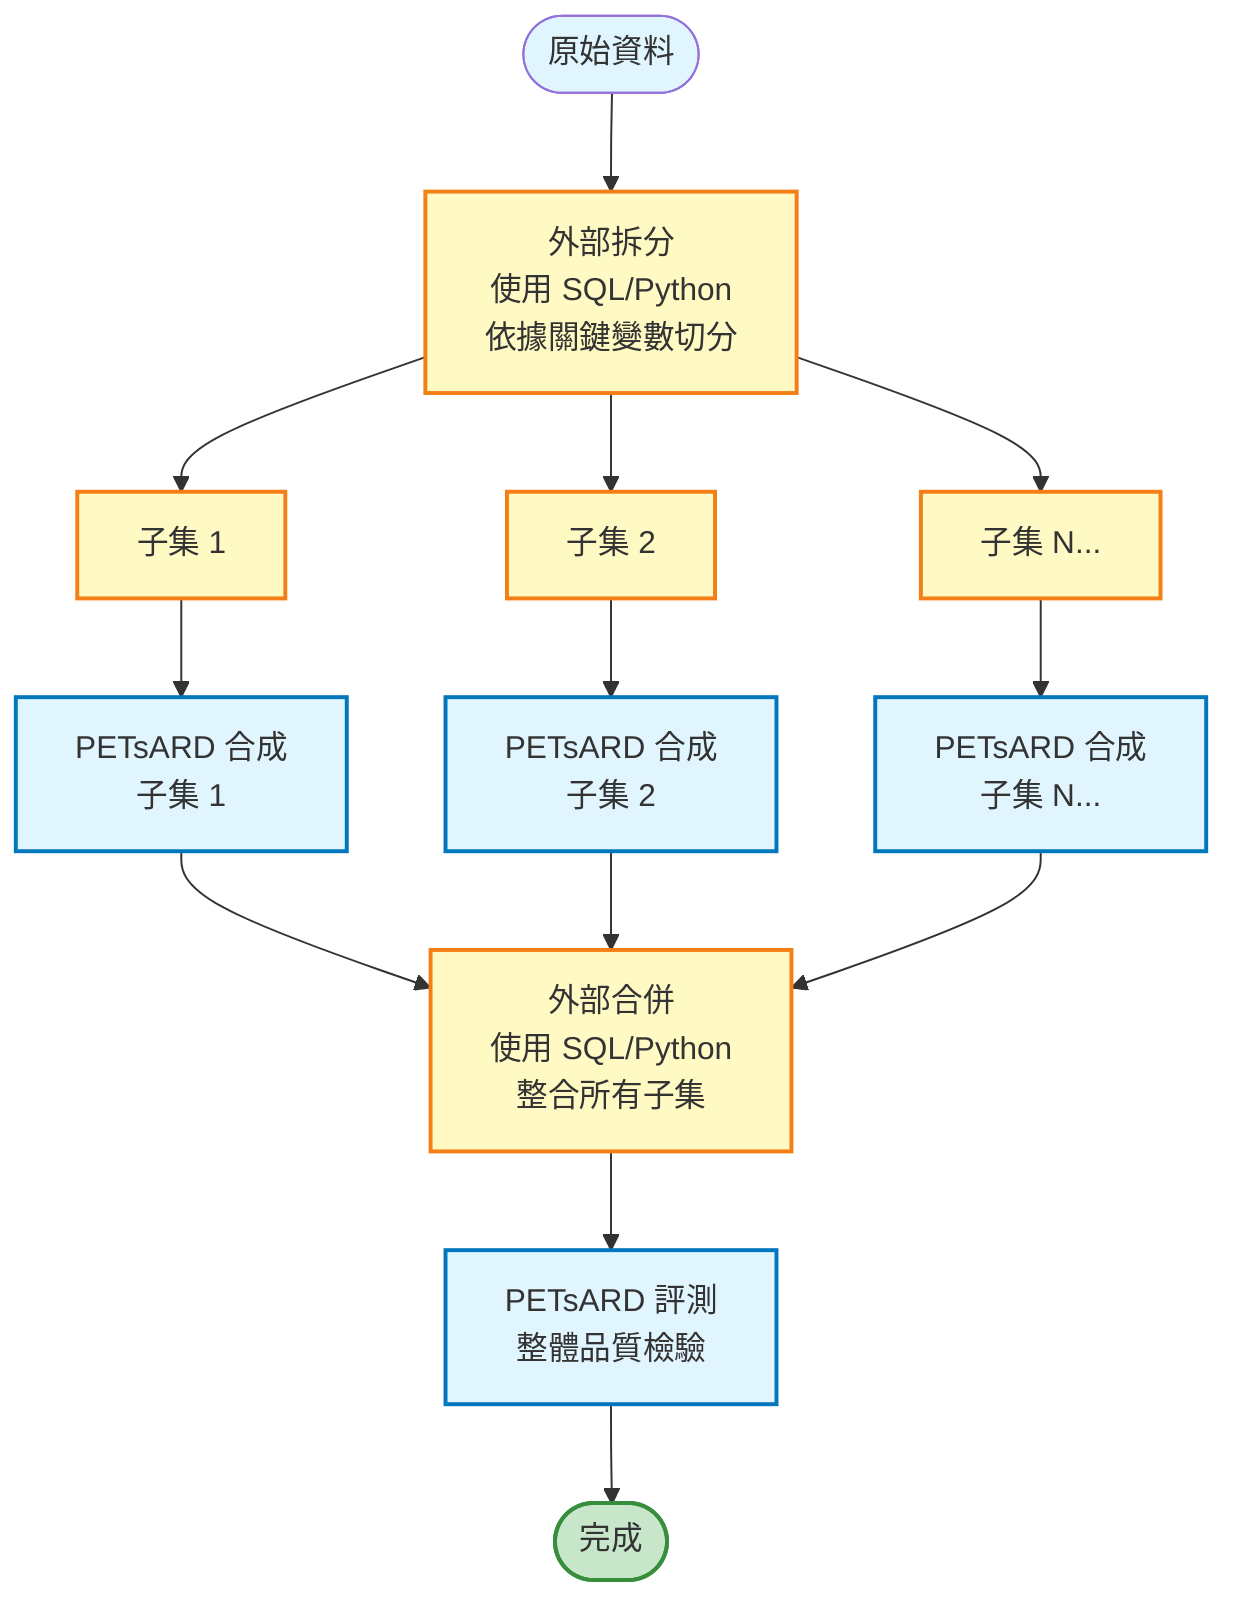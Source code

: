 flowchart TD
    Start([原始資料])
    Split[外部拆分<br/>使用 SQL/Python<br/>依據關鍵變數切分]
    Subset1[子集 1]
    Subset2[子集 2]
    Subset3[子集 N...]
    Synth1[PETsARD 合成<br/>子集 1]
    Synth2[PETsARD 合成<br/>子集 2]
    Synth3[PETsARD 合成<br/>子集 N...]
    Merge[外部合併<br/>使用 SQL/Python<br/>整合所有子集]
    Eval[PETsARD 評測<br/>整體品質檢驗]
    End([完成])

    Start --> Split
    Split --> Subset1
    Split --> Subset2
    Split --> Subset3
    Subset1 --> Synth1
    Subset2 --> Synth2
    Subset3 --> Synth3
    Synth1 --> Merge
    Synth2 --> Merge
    Synth3 --> Merge
    Merge --> Eval
    Eval --> End

    style Start fill:#e1f5fe
    style Split fill:#fff9c4
    style Subset1 fill:#fff9c4
    style Subset2 fill:#fff9c4
    style Subset3 fill:#fff9c4
    style Synth1 fill:#e1f5fe
    style Synth2 fill:#e1f5fe
    style Synth3 fill:#e1f5fe
    style Merge fill:#fff9c4
    style Eval fill:#e1f5fe
    style End fill:#c8e6c9

    classDef external fill:#fff9c4,stroke:#f57f17,stroke-width:2px
    classDef petsard fill:#e1f5fe,stroke:#0277bd,stroke-width:2px
    classDef complete fill:#c8e6c9,stroke:#388e3c,stroke-width:2px

    class Split,Subset1,Subset2,Subset3,Merge external
    class Synth1,Synth2,Synth3,Eval petsard
    class End complete
